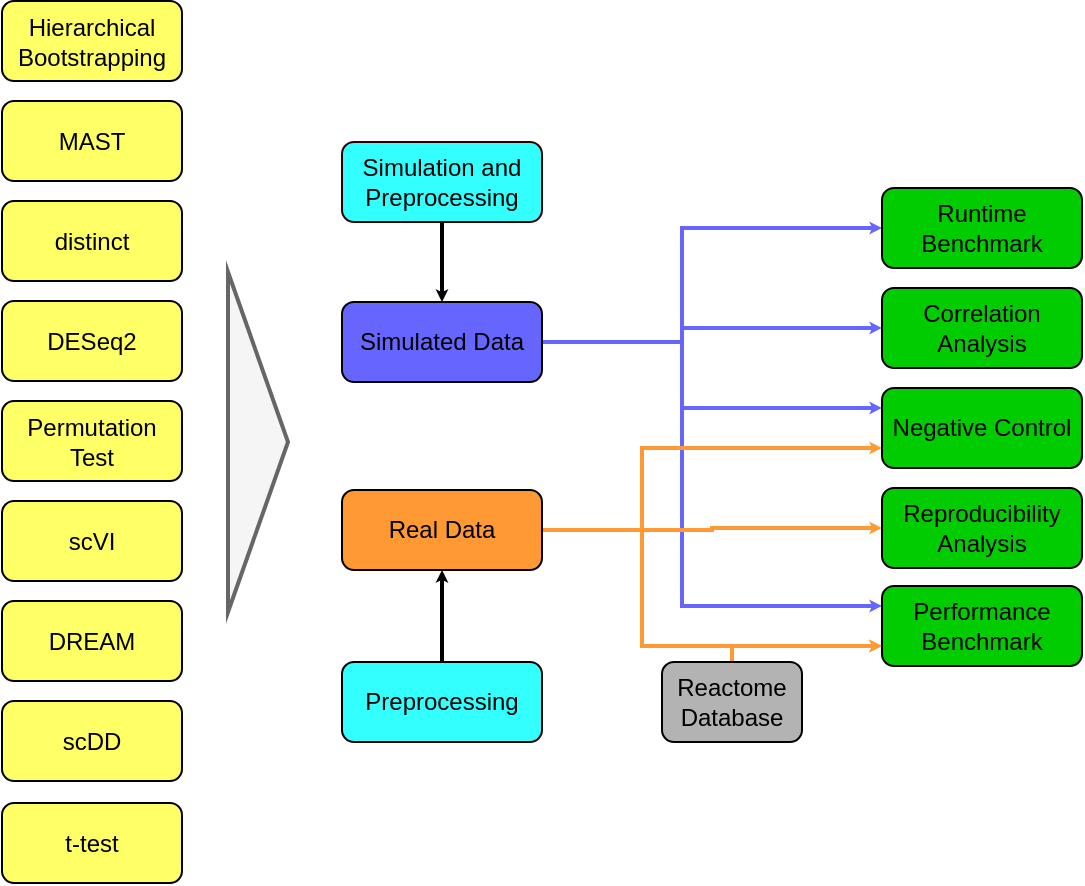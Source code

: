 <mxfile version="26.0.5">
  <diagram id="C5RBs43oDa-KdzZeNtuy" name="Page-1">
    <mxGraphModel dx="816" dy="1621" grid="1" gridSize="10" guides="1" tooltips="1" connect="1" arrows="1" fold="1" page="1" pageScale="1" pageWidth="827" pageHeight="1169" math="0" shadow="0">
      <root>
        <mxCell id="WIyWlLk6GJQsqaUBKTNV-0" />
        <mxCell id="WIyWlLk6GJQsqaUBKTNV-1" parent="WIyWlLk6GJQsqaUBKTNV-0" />
        <mxCell id="L1wbAY0ZHXMkcqgAG1mb-40" value="DESeq2" style="rounded=1;whiteSpace=wrap;html=1;fontSize=12;glass=0;strokeWidth=1;shadow=0;fillColor=#FFFF66;" parent="WIyWlLk6GJQsqaUBKTNV-1" vertex="1">
          <mxGeometry x="110" y="149.5" width="90" height="40" as="geometry" />
        </mxCell>
        <mxCell id="L1wbAY0ZHXMkcqgAG1mb-41" value="distinct" style="rounded=1;whiteSpace=wrap;html=1;fontSize=12;glass=0;strokeWidth=1;shadow=0;fillColor=#FFFF66;" parent="WIyWlLk6GJQsqaUBKTNV-1" vertex="1">
          <mxGeometry x="110" y="99.5" width="90" height="40" as="geometry" />
        </mxCell>
        <mxCell id="L1wbAY0ZHXMkcqgAG1mb-42" value="MAST" style="rounded=1;whiteSpace=wrap;html=1;fontSize=12;glass=0;strokeWidth=1;shadow=0;fillColor=#FFFF66;" parent="WIyWlLk6GJQsqaUBKTNV-1" vertex="1">
          <mxGeometry x="110" y="49.5" width="90" height="40" as="geometry" />
        </mxCell>
        <mxCell id="L1wbAY0ZHXMkcqgAG1mb-43" value="Permutation Test" style="rounded=1;whiteSpace=wrap;html=1;fontSize=12;glass=0;strokeWidth=1;shadow=0;fillColor=#FFFF66;" parent="WIyWlLk6GJQsqaUBKTNV-1" vertex="1">
          <mxGeometry x="110" y="199.5" width="90" height="40" as="geometry" />
        </mxCell>
        <mxCell id="L1wbAY0ZHXMkcqgAG1mb-44" value="Hierarchical Bootstrapping" style="rounded=1;whiteSpace=wrap;html=1;fontSize=12;glass=0;strokeWidth=1;shadow=0;fillColor=#FFFF66;" parent="WIyWlLk6GJQsqaUBKTNV-1" vertex="1">
          <mxGeometry x="110" y="-0.5" width="90" height="40" as="geometry" />
        </mxCell>
        <mxCell id="aCQcHQB5PfxYNCajxHsR-34" style="edgeStyle=orthogonalEdgeStyle;rounded=0;orthogonalLoop=1;jettySize=auto;html=1;entryX=0;entryY=0.25;entryDx=0;entryDy=0;strokeColor=#6666FF;endSize=0;strokeWidth=2;" parent="WIyWlLk6GJQsqaUBKTNV-1" source="L1wbAY0ZHXMkcqgAG1mb-45" target="L1wbAY0ZHXMkcqgAG1mb-52" edge="1">
          <mxGeometry relative="1" as="geometry">
            <Array as="points">
              <mxPoint x="450" y="170" />
              <mxPoint x="450" y="302" />
            </Array>
          </mxGeometry>
        </mxCell>
        <mxCell id="aCQcHQB5PfxYNCajxHsR-35" style="edgeStyle=orthogonalEdgeStyle;rounded=0;orthogonalLoop=1;jettySize=auto;html=1;entryX=0;entryY=0.25;entryDx=0;entryDy=0;strokeColor=#6666FF;endSize=0;strokeWidth=2;" parent="WIyWlLk6GJQsqaUBKTNV-1" source="L1wbAY0ZHXMkcqgAG1mb-45" target="Qb0oarp7umB1AzH16k6q-5" edge="1">
          <mxGeometry relative="1" as="geometry">
            <Array as="points">
              <mxPoint x="450" y="170" />
              <mxPoint x="450" y="203" />
            </Array>
          </mxGeometry>
        </mxCell>
        <mxCell id="aCQcHQB5PfxYNCajxHsR-36" style="edgeStyle=orthogonalEdgeStyle;rounded=0;orthogonalLoop=1;jettySize=auto;html=1;entryX=0;entryY=0.5;entryDx=0;entryDy=0;strokeColor=#6666FF;endSize=0;strokeWidth=2;" parent="WIyWlLk6GJQsqaUBKTNV-1" source="L1wbAY0ZHXMkcqgAG1mb-45" target="L1wbAY0ZHXMkcqgAG1mb-50" edge="1">
          <mxGeometry relative="1" as="geometry">
            <Array as="points">
              <mxPoint x="450" y="170" />
              <mxPoint x="450" y="163" />
            </Array>
          </mxGeometry>
        </mxCell>
        <mxCell id="aCQcHQB5PfxYNCajxHsR-37" style="edgeStyle=orthogonalEdgeStyle;rounded=0;orthogonalLoop=1;jettySize=auto;html=1;entryX=0;entryY=0.5;entryDx=0;entryDy=0;strokeColor=#6666FF;endSize=0;strokeWidth=2;" parent="WIyWlLk6GJQsqaUBKTNV-1" source="L1wbAY0ZHXMkcqgAG1mb-45" target="L1wbAY0ZHXMkcqgAG1mb-51" edge="1">
          <mxGeometry relative="1" as="geometry">
            <Array as="points">
              <mxPoint x="450" y="170" />
              <mxPoint x="450" y="113" />
            </Array>
          </mxGeometry>
        </mxCell>
        <mxCell id="L1wbAY0ZHXMkcqgAG1mb-45" value="Simulated Data" style="rounded=1;whiteSpace=wrap;html=1;fontSize=12;glass=0;strokeWidth=1;shadow=0;fillColor=#6666FF;" parent="WIyWlLk6GJQsqaUBKTNV-1" vertex="1">
          <mxGeometry x="280" y="150" width="100" height="40" as="geometry" />
        </mxCell>
        <mxCell id="aCQcHQB5PfxYNCajxHsR-31" style="edgeStyle=orthogonalEdgeStyle;rounded=0;orthogonalLoop=1;jettySize=auto;html=1;entryX=0;entryY=0.75;entryDx=0;entryDy=0;strokeColor=#FF9933;endSize=0;strokeWidth=2;" parent="WIyWlLk6GJQsqaUBKTNV-1" source="L1wbAY0ZHXMkcqgAG1mb-46" target="L1wbAY0ZHXMkcqgAG1mb-52" edge="1">
          <mxGeometry relative="1" as="geometry">
            <Array as="points">
              <mxPoint x="430" y="264" />
              <mxPoint x="430" y="322" />
            </Array>
          </mxGeometry>
        </mxCell>
        <mxCell id="aCQcHQB5PfxYNCajxHsR-33" style="edgeStyle=orthogonalEdgeStyle;rounded=0;orthogonalLoop=1;jettySize=auto;html=1;entryX=0;entryY=0.75;entryDx=0;entryDy=0;strokeColor=#FF9933;endSize=0;strokeWidth=2;" parent="WIyWlLk6GJQsqaUBKTNV-1" source="L1wbAY0ZHXMkcqgAG1mb-46" target="Qb0oarp7umB1AzH16k6q-5" edge="1">
          <mxGeometry relative="1" as="geometry">
            <Array as="points">
              <mxPoint x="430" y="264" />
              <mxPoint x="430" y="223" />
            </Array>
          </mxGeometry>
        </mxCell>
        <mxCell id="skqzC2qFUTOWyHtPLZse-1" style="edgeStyle=orthogonalEdgeStyle;rounded=0;orthogonalLoop=1;jettySize=auto;html=1;exitX=1;exitY=0.5;exitDx=0;exitDy=0;entryX=0;entryY=0.5;entryDx=0;entryDy=0;fillColor=#ffe6cc;strokeColor=#FF9933;strokeWidth=2;endSize=0;" edge="1" parent="WIyWlLk6GJQsqaUBKTNV-1" source="L1wbAY0ZHXMkcqgAG1mb-46" target="skqzC2qFUTOWyHtPLZse-0">
          <mxGeometry relative="1" as="geometry" />
        </mxCell>
        <mxCell id="L1wbAY0ZHXMkcqgAG1mb-46" value="Real Data" style="rounded=1;whiteSpace=wrap;html=1;fontSize=12;glass=0;strokeWidth=1;shadow=0;fillColor=#FF9933;" parent="WIyWlLk6GJQsqaUBKTNV-1" vertex="1">
          <mxGeometry x="280" y="244" width="100" height="40" as="geometry" />
        </mxCell>
        <mxCell id="aCQcHQB5PfxYNCajxHsR-1" style="edgeStyle=orthogonalEdgeStyle;rounded=0;orthogonalLoop=1;jettySize=auto;html=1;entryX=0.5;entryY=0;entryDx=0;entryDy=0;endSize=0;strokeWidth=2;" parent="WIyWlLk6GJQsqaUBKTNV-1" source="L1wbAY0ZHXMkcqgAG1mb-47" target="L1wbAY0ZHXMkcqgAG1mb-45" edge="1">
          <mxGeometry relative="1" as="geometry" />
        </mxCell>
        <mxCell id="L1wbAY0ZHXMkcqgAG1mb-47" value="Simulation and Preprocessing" style="rounded=1;whiteSpace=wrap;html=1;fontSize=12;glass=0;strokeWidth=1;shadow=0;fillColor=#33FFFF;strokeColor=#330000;" parent="WIyWlLk6GJQsqaUBKTNV-1" vertex="1">
          <mxGeometry x="280" y="70" width="100" height="40" as="geometry" />
        </mxCell>
        <mxCell id="aCQcHQB5PfxYNCajxHsR-2" style="edgeStyle=orthogonalEdgeStyle;rounded=0;orthogonalLoop=1;jettySize=auto;html=1;entryX=0.5;entryY=1;entryDx=0;entryDy=0;endSize=0;strokeWidth=2;" parent="WIyWlLk6GJQsqaUBKTNV-1" source="L1wbAY0ZHXMkcqgAG1mb-49" target="L1wbAY0ZHXMkcqgAG1mb-46" edge="1">
          <mxGeometry relative="1" as="geometry" />
        </mxCell>
        <mxCell id="L1wbAY0ZHXMkcqgAG1mb-49" value="Preprocessing" style="rounded=1;whiteSpace=wrap;html=1;fontSize=12;glass=0;strokeWidth=1;shadow=0;fillColor=#33FFFF;" parent="WIyWlLk6GJQsqaUBKTNV-1" vertex="1">
          <mxGeometry x="280" y="330" width="100" height="40" as="geometry" />
        </mxCell>
        <mxCell id="L1wbAY0ZHXMkcqgAG1mb-50" value="Correlation Analysis" style="rounded=1;whiteSpace=wrap;html=1;fontSize=12;glass=0;strokeWidth=1;shadow=0;fillColor=#00CC00;" parent="WIyWlLk6GJQsqaUBKTNV-1" vertex="1">
          <mxGeometry x="550" y="143" width="100" height="40" as="geometry" />
        </mxCell>
        <mxCell id="L1wbAY0ZHXMkcqgAG1mb-51" value="Runtime Benchmark" style="rounded=1;whiteSpace=wrap;html=1;fontSize=12;glass=0;strokeWidth=1;shadow=0;fillColor=#00CC00;" parent="WIyWlLk6GJQsqaUBKTNV-1" vertex="1">
          <mxGeometry x="550" y="93" width="100" height="40" as="geometry" />
        </mxCell>
        <mxCell id="L1wbAY0ZHXMkcqgAG1mb-52" value="Performance Benchmark" style="rounded=1;whiteSpace=wrap;html=1;fontSize=12;glass=0;strokeWidth=1;shadow=0;fillColor=#00CC00;" parent="WIyWlLk6GJQsqaUBKTNV-1" vertex="1">
          <mxGeometry x="550" y="292" width="100" height="40" as="geometry" />
        </mxCell>
        <mxCell id="aCQcHQB5PfxYNCajxHsR-38" style="edgeStyle=orthogonalEdgeStyle;rounded=0;orthogonalLoop=1;jettySize=auto;html=1;entryX=0;entryY=0.75;entryDx=0;entryDy=0;strokeColor=#FF9933;strokeWidth=2;endSize=0;" parent="WIyWlLk6GJQsqaUBKTNV-1" source="L1wbAY0ZHXMkcqgAG1mb-53" target="L1wbAY0ZHXMkcqgAG1mb-52" edge="1">
          <mxGeometry relative="1" as="geometry">
            <Array as="points">
              <mxPoint x="475" y="322" />
            </Array>
          </mxGeometry>
        </mxCell>
        <mxCell id="L1wbAY0ZHXMkcqgAG1mb-53" value="Reactome Database" style="rounded=1;whiteSpace=wrap;html=1;fontSize=12;glass=0;strokeWidth=1;shadow=0;fillColor=#B3B3B3;" parent="WIyWlLk6GJQsqaUBKTNV-1" vertex="1">
          <mxGeometry x="440" y="330" width="70" height="40" as="geometry" />
        </mxCell>
        <mxCell id="Qb0oarp7umB1AzH16k6q-0" value="scVI" style="rounded=1;whiteSpace=wrap;html=1;fontSize=12;glass=0;strokeWidth=1;shadow=0;fillColor=#FFFF66;" parent="WIyWlLk6GJQsqaUBKTNV-1" vertex="1">
          <mxGeometry x="110" y="249.5" width="90" height="40" as="geometry" />
        </mxCell>
        <mxCell id="Qb0oarp7umB1AzH16k6q-1" value="DREAM" style="rounded=1;whiteSpace=wrap;html=1;fontSize=12;glass=0;strokeWidth=1;shadow=0;fillColor=#FFFF66;" parent="WIyWlLk6GJQsqaUBKTNV-1" vertex="1">
          <mxGeometry x="110" y="299.5" width="90" height="40" as="geometry" />
        </mxCell>
        <mxCell id="Qb0oarp7umB1AzH16k6q-5" value="Negative Control" style="rounded=1;whiteSpace=wrap;html=1;fontSize=12;glass=0;strokeWidth=1;shadow=0;fillColor=#00CC00;" parent="WIyWlLk6GJQsqaUBKTNV-1" vertex="1">
          <mxGeometry x="550" y="193" width="100" height="40" as="geometry" />
        </mxCell>
        <mxCell id="yrE2bBnbpr8EGXUE2f-N-0" value="" style="triangle;whiteSpace=wrap;html=1;fillColor=#f5f5f5;strokeColor=#666666;fontColor=#333333;strokeWidth=2;" parent="WIyWlLk6GJQsqaUBKTNV-1" vertex="1">
          <mxGeometry x="223" y="135" width="30" height="170" as="geometry" />
        </mxCell>
        <mxCell id="skqzC2qFUTOWyHtPLZse-0" value="Reproducibility&lt;div&gt;Analysis&lt;/div&gt;" style="rounded=1;whiteSpace=wrap;html=1;fontSize=12;glass=0;strokeWidth=1;shadow=0;fillColor=#00CC00;" vertex="1" parent="WIyWlLk6GJQsqaUBKTNV-1">
          <mxGeometry x="550" y="243" width="100" height="40" as="geometry" />
        </mxCell>
        <mxCell id="skqzC2qFUTOWyHtPLZse-2" value="scDD" style="rounded=1;whiteSpace=wrap;html=1;fontSize=12;glass=0;strokeWidth=1;shadow=0;fillColor=#FFFF66;" vertex="1" parent="WIyWlLk6GJQsqaUBKTNV-1">
          <mxGeometry x="110" y="349.5" width="90" height="40" as="geometry" />
        </mxCell>
        <mxCell id="skqzC2qFUTOWyHtPLZse-3" value="t-test" style="rounded=1;whiteSpace=wrap;html=1;fontSize=12;glass=0;strokeWidth=1;shadow=0;fillColor=#FFFF66;" vertex="1" parent="WIyWlLk6GJQsqaUBKTNV-1">
          <mxGeometry x="110" y="400.5" width="90" height="40" as="geometry" />
        </mxCell>
      </root>
    </mxGraphModel>
  </diagram>
</mxfile>
